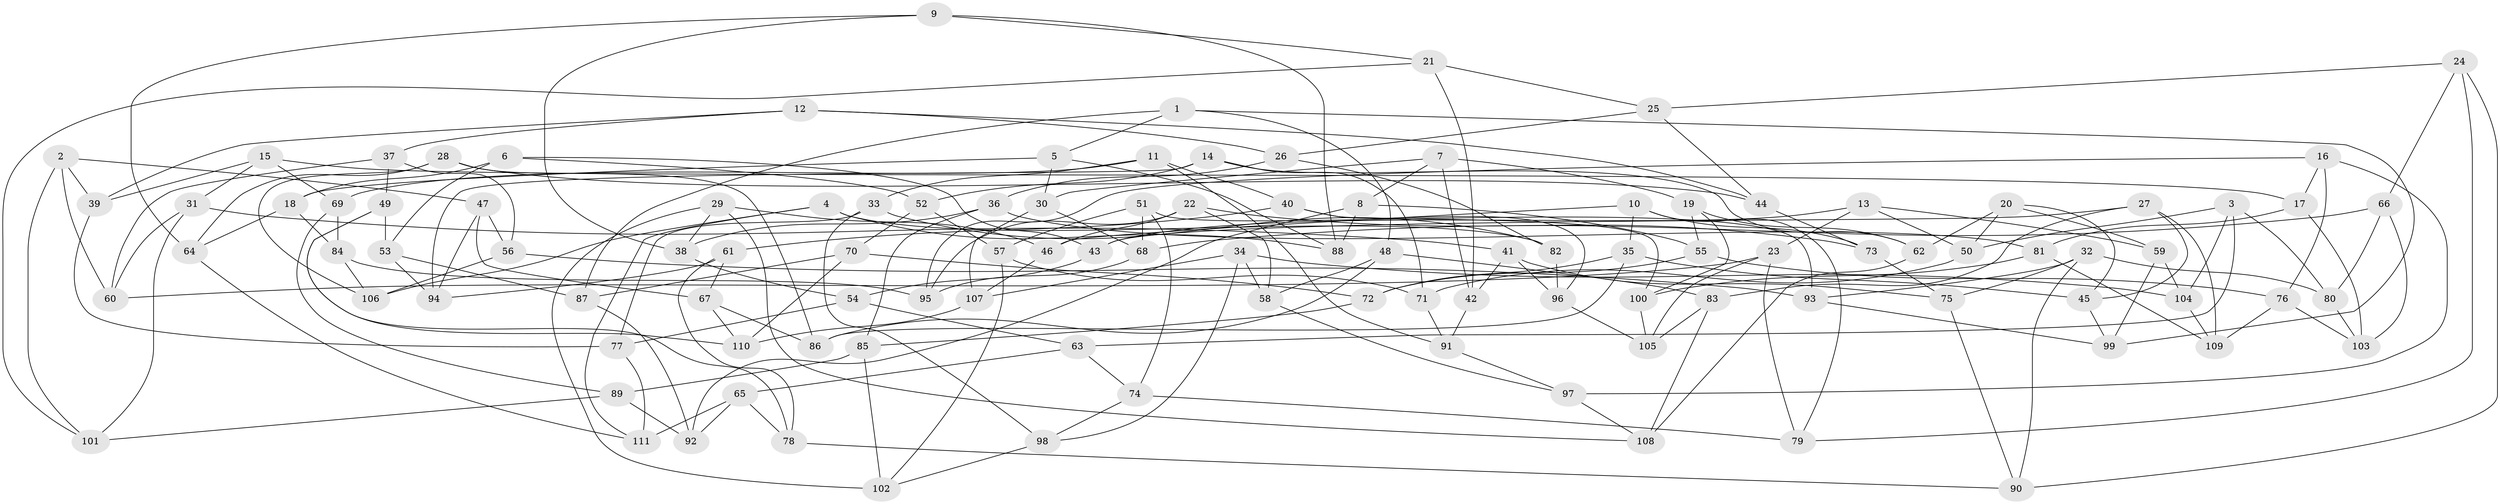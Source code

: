 // coarse degree distribution, {6: 0.5882352941176471, 4: 0.38235294117647056, 5: 0.029411764705882353}
// Generated by graph-tools (version 1.1) at 2025/24/03/03/25 07:24:31]
// undirected, 111 vertices, 222 edges
graph export_dot {
graph [start="1"]
  node [color=gray90,style=filled];
  1;
  2;
  3;
  4;
  5;
  6;
  7;
  8;
  9;
  10;
  11;
  12;
  13;
  14;
  15;
  16;
  17;
  18;
  19;
  20;
  21;
  22;
  23;
  24;
  25;
  26;
  27;
  28;
  29;
  30;
  31;
  32;
  33;
  34;
  35;
  36;
  37;
  38;
  39;
  40;
  41;
  42;
  43;
  44;
  45;
  46;
  47;
  48;
  49;
  50;
  51;
  52;
  53;
  54;
  55;
  56;
  57;
  58;
  59;
  60;
  61;
  62;
  63;
  64;
  65;
  66;
  67;
  68;
  69;
  70;
  71;
  72;
  73;
  74;
  75;
  76;
  77;
  78;
  79;
  80;
  81;
  82;
  83;
  84;
  85;
  86;
  87;
  88;
  89;
  90;
  91;
  92;
  93;
  94;
  95;
  96;
  97;
  98;
  99;
  100;
  101;
  102;
  103;
  104;
  105;
  106;
  107;
  108;
  109;
  110;
  111;
  1 -- 99;
  1 -- 48;
  1 -- 87;
  1 -- 5;
  2 -- 39;
  2 -- 60;
  2 -- 47;
  2 -- 101;
  3 -- 63;
  3 -- 80;
  3 -- 104;
  3 -- 50;
  4 -- 106;
  4 -- 82;
  4 -- 88;
  4 -- 111;
  5 -- 88;
  5 -- 30;
  5 -- 18;
  6 -- 53;
  6 -- 52;
  6 -- 18;
  6 -- 43;
  7 -- 19;
  7 -- 30;
  7 -- 8;
  7 -- 42;
  8 -- 88;
  8 -- 92;
  8 -- 55;
  9 -- 88;
  9 -- 21;
  9 -- 64;
  9 -- 38;
  10 -- 46;
  10 -- 73;
  10 -- 79;
  10 -- 35;
  11 -- 91;
  11 -- 69;
  11 -- 33;
  11 -- 40;
  12 -- 44;
  12 -- 37;
  12 -- 26;
  12 -- 39;
  13 -- 50;
  13 -- 43;
  13 -- 59;
  13 -- 23;
  14 -- 71;
  14 -- 62;
  14 -- 94;
  14 -- 52;
  15 -- 17;
  15 -- 31;
  15 -- 69;
  15 -- 39;
  16 -- 95;
  16 -- 97;
  16 -- 76;
  16 -- 17;
  17 -- 81;
  17 -- 103;
  18 -- 64;
  18 -- 84;
  19 -- 62;
  19 -- 100;
  19 -- 55;
  20 -- 50;
  20 -- 45;
  20 -- 62;
  20 -- 59;
  21 -- 101;
  21 -- 25;
  21 -- 42;
  22 -- 46;
  22 -- 73;
  22 -- 58;
  22 -- 95;
  23 -- 60;
  23 -- 79;
  23 -- 105;
  24 -- 25;
  24 -- 90;
  24 -- 66;
  24 -- 79;
  25 -- 26;
  25 -- 44;
  26 -- 82;
  26 -- 36;
  27 -- 43;
  27 -- 45;
  27 -- 83;
  27 -- 109;
  28 -- 44;
  28 -- 64;
  28 -- 106;
  28 -- 86;
  29 -- 46;
  29 -- 108;
  29 -- 102;
  29 -- 38;
  30 -- 68;
  30 -- 107;
  31 -- 60;
  31 -- 101;
  31 -- 41;
  32 -- 93;
  32 -- 90;
  32 -- 75;
  32 -- 80;
  33 -- 82;
  33 -- 77;
  33 -- 98;
  34 -- 107;
  34 -- 98;
  34 -- 58;
  34 -- 104;
  35 -- 86;
  35 -- 45;
  35 -- 72;
  36 -- 85;
  36 -- 81;
  36 -- 38;
  37 -- 60;
  37 -- 56;
  37 -- 49;
  38 -- 54;
  39 -- 77;
  40 -- 100;
  40 -- 96;
  40 -- 61;
  41 -- 96;
  41 -- 75;
  41 -- 42;
  42 -- 91;
  43 -- 54;
  44 -- 73;
  45 -- 99;
  46 -- 107;
  47 -- 67;
  47 -- 56;
  47 -- 94;
  48 -- 83;
  48 -- 58;
  48 -- 86;
  49 -- 110;
  49 -- 53;
  49 -- 78;
  50 -- 71;
  51 -- 93;
  51 -- 68;
  51 -- 57;
  51 -- 74;
  52 -- 70;
  52 -- 57;
  53 -- 87;
  53 -- 94;
  54 -- 63;
  54 -- 77;
  55 -- 72;
  55 -- 76;
  56 -- 106;
  56 -- 93;
  57 -- 102;
  57 -- 71;
  58 -- 97;
  59 -- 104;
  59 -- 99;
  61 -- 78;
  61 -- 94;
  61 -- 67;
  62 -- 108;
  63 -- 65;
  63 -- 74;
  64 -- 111;
  65 -- 111;
  65 -- 78;
  65 -- 92;
  66 -- 68;
  66 -- 80;
  66 -- 103;
  67 -- 110;
  67 -- 86;
  68 -- 95;
  69 -- 84;
  69 -- 89;
  70 -- 87;
  70 -- 110;
  70 -- 72;
  71 -- 91;
  72 -- 85;
  73 -- 75;
  74 -- 98;
  74 -- 79;
  75 -- 90;
  76 -- 109;
  76 -- 103;
  77 -- 111;
  78 -- 90;
  80 -- 103;
  81 -- 109;
  81 -- 100;
  82 -- 96;
  83 -- 108;
  83 -- 105;
  84 -- 106;
  84 -- 95;
  85 -- 102;
  85 -- 89;
  87 -- 92;
  89 -- 101;
  89 -- 92;
  91 -- 97;
  93 -- 99;
  96 -- 105;
  97 -- 108;
  98 -- 102;
  100 -- 105;
  104 -- 109;
  107 -- 110;
}
